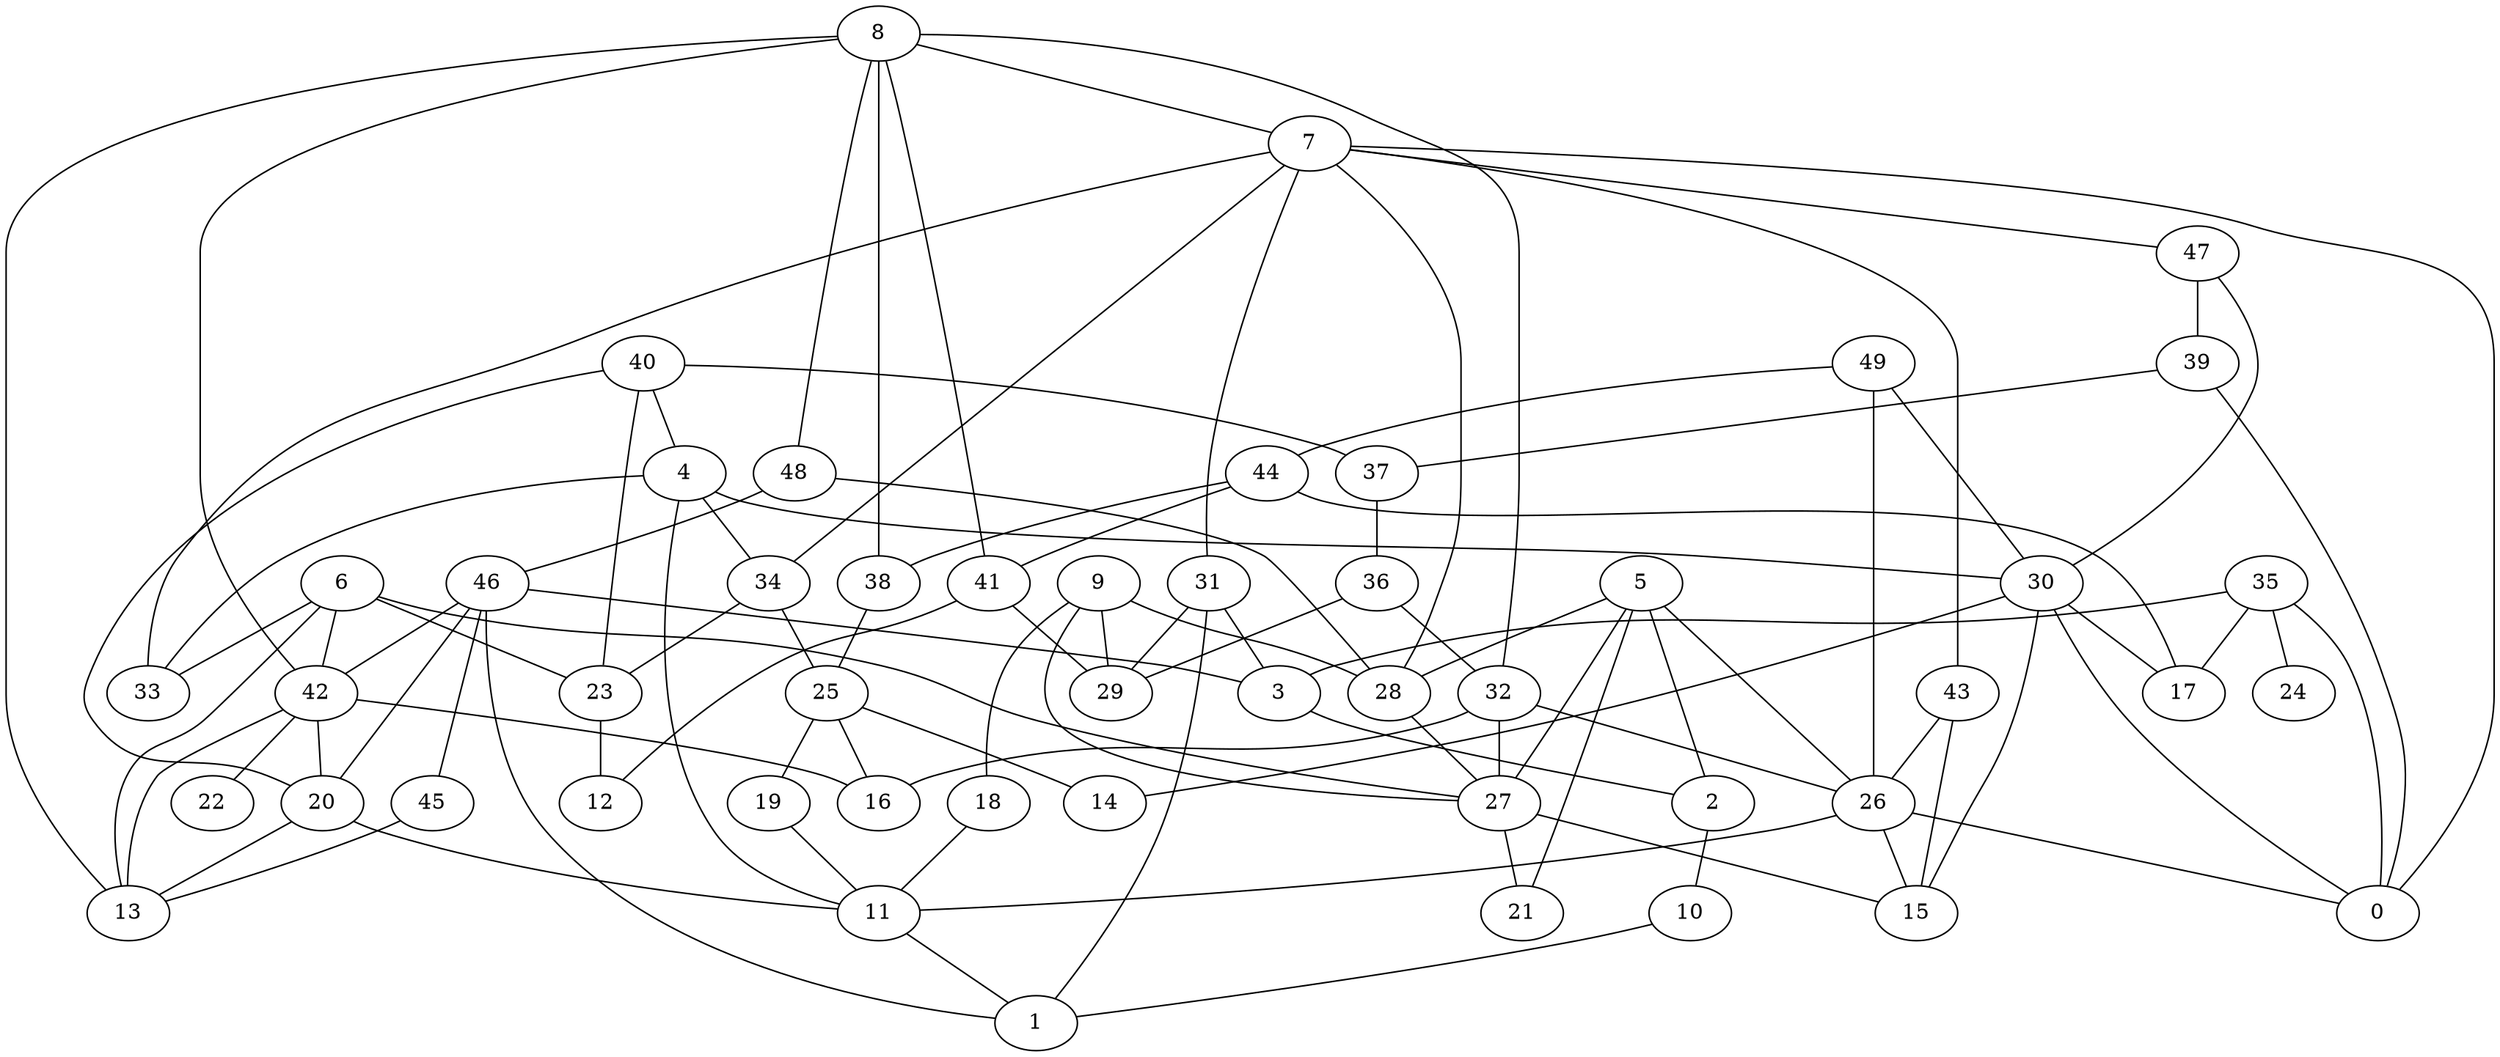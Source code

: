 digraph GG_graph {

subgraph G_graph {
edge [color = black]
"46" -> "45" [dir = none]
"46" -> "20" [dir = none]
"5" -> "26" [dir = none]
"43" -> "26" [dir = none]
"40" -> "37" [dir = none]
"40" -> "20" [dir = none]
"23" -> "12" [dir = none]
"20" -> "11" [dir = none]
"36" -> "29" [dir = none]
"36" -> "32" [dir = none]
"47" -> "39" [dir = none]
"47" -> "30" [dir = none]
"6" -> "23" [dir = none]
"45" -> "13" [dir = none]
"30" -> "0" [dir = none]
"30" -> "14" [dir = none]
"30" -> "17" [dir = none]
"3" -> "2" [dir = none]
"8" -> "38" [dir = none]
"8" -> "32" [dir = none]
"32" -> "26" [dir = none]
"32" -> "16" [dir = none]
"32" -> "27" [dir = none]
"9" -> "18" [dir = none]
"9" -> "28" [dir = none]
"9" -> "27" [dir = none]
"35" -> "24" [dir = none]
"35" -> "3" [dir = none]
"27" -> "15" [dir = none]
"27" -> "21" [dir = none]
"49" -> "44" [dir = none]
"49" -> "26" [dir = none]
"42" -> "22" [dir = none]
"42" -> "16" [dir = none]
"41" -> "12" [dir = none]
"41" -> "29" [dir = none]
"7" -> "34" [dir = none]
"7" -> "47" [dir = none]
"7" -> "33" [dir = none]
"7" -> "28" [dir = none]
"18" -> "11" [dir = none]
"11" -> "1" [dir = none]
"48" -> "28" [dir = none]
"31" -> "3" [dir = none]
"31" -> "29" [dir = none]
"4" -> "11" [dir = none]
"19" -> "11" [dir = none]
"25" -> "19" [dir = none]
"2" -> "10" [dir = none]
"46" -> "1" [dir = none]
"28" -> "27" [dir = none]
"4" -> "33" [dir = none]
"9" -> "29" [dir = none]
"5" -> "21" [dir = none]
"34" -> "23" [dir = none]
"6" -> "27" [dir = none]
"39" -> "0" [dir = none]
"8" -> "42" [dir = none]
"39" -> "37" [dir = none]
"7" -> "31" [dir = none]
"40" -> "4" [dir = none]
"44" -> "38" [dir = none]
"44" -> "17" [dir = none]
"25" -> "16" [dir = none]
"31" -> "1" [dir = none]
"26" -> "0" [dir = none]
"5" -> "2" [dir = none]
"4" -> "30" [dir = none]
"8" -> "13" [dir = none]
"4" -> "34" [dir = none]
"48" -> "46" [dir = none]
"6" -> "33" [dir = none]
"7" -> "0" [dir = none]
"38" -> "25" [dir = none]
"35" -> "0" [dir = none]
"34" -> "25" [dir = none]
"37" -> "36" [dir = none]
"46" -> "3" [dir = none]
"26" -> "11" [dir = none]
"6" -> "42" [dir = none]
"8" -> "7" [dir = none]
"43" -> "15" [dir = none]
"44" -> "41" [dir = none]
"46" -> "42" [dir = none]
"25" -> "14" [dir = none]
"26" -> "15" [dir = none]
"42" -> "20" [dir = none]
"6" -> "13" [dir = none]
"35" -> "17" [dir = none]
"5" -> "27" [dir = none]
"8" -> "48" [dir = none]
"30" -> "15" [dir = none]
"42" -> "13" [dir = none]
"8" -> "41" [dir = none]
"49" -> "30" [dir = none]
"7" -> "43" [dir = none]
"10" -> "1" [dir = none]
"40" -> "23" [dir = none]
"5" -> "28" [dir = none]
"20" -> "13" [dir = none]
}

}

